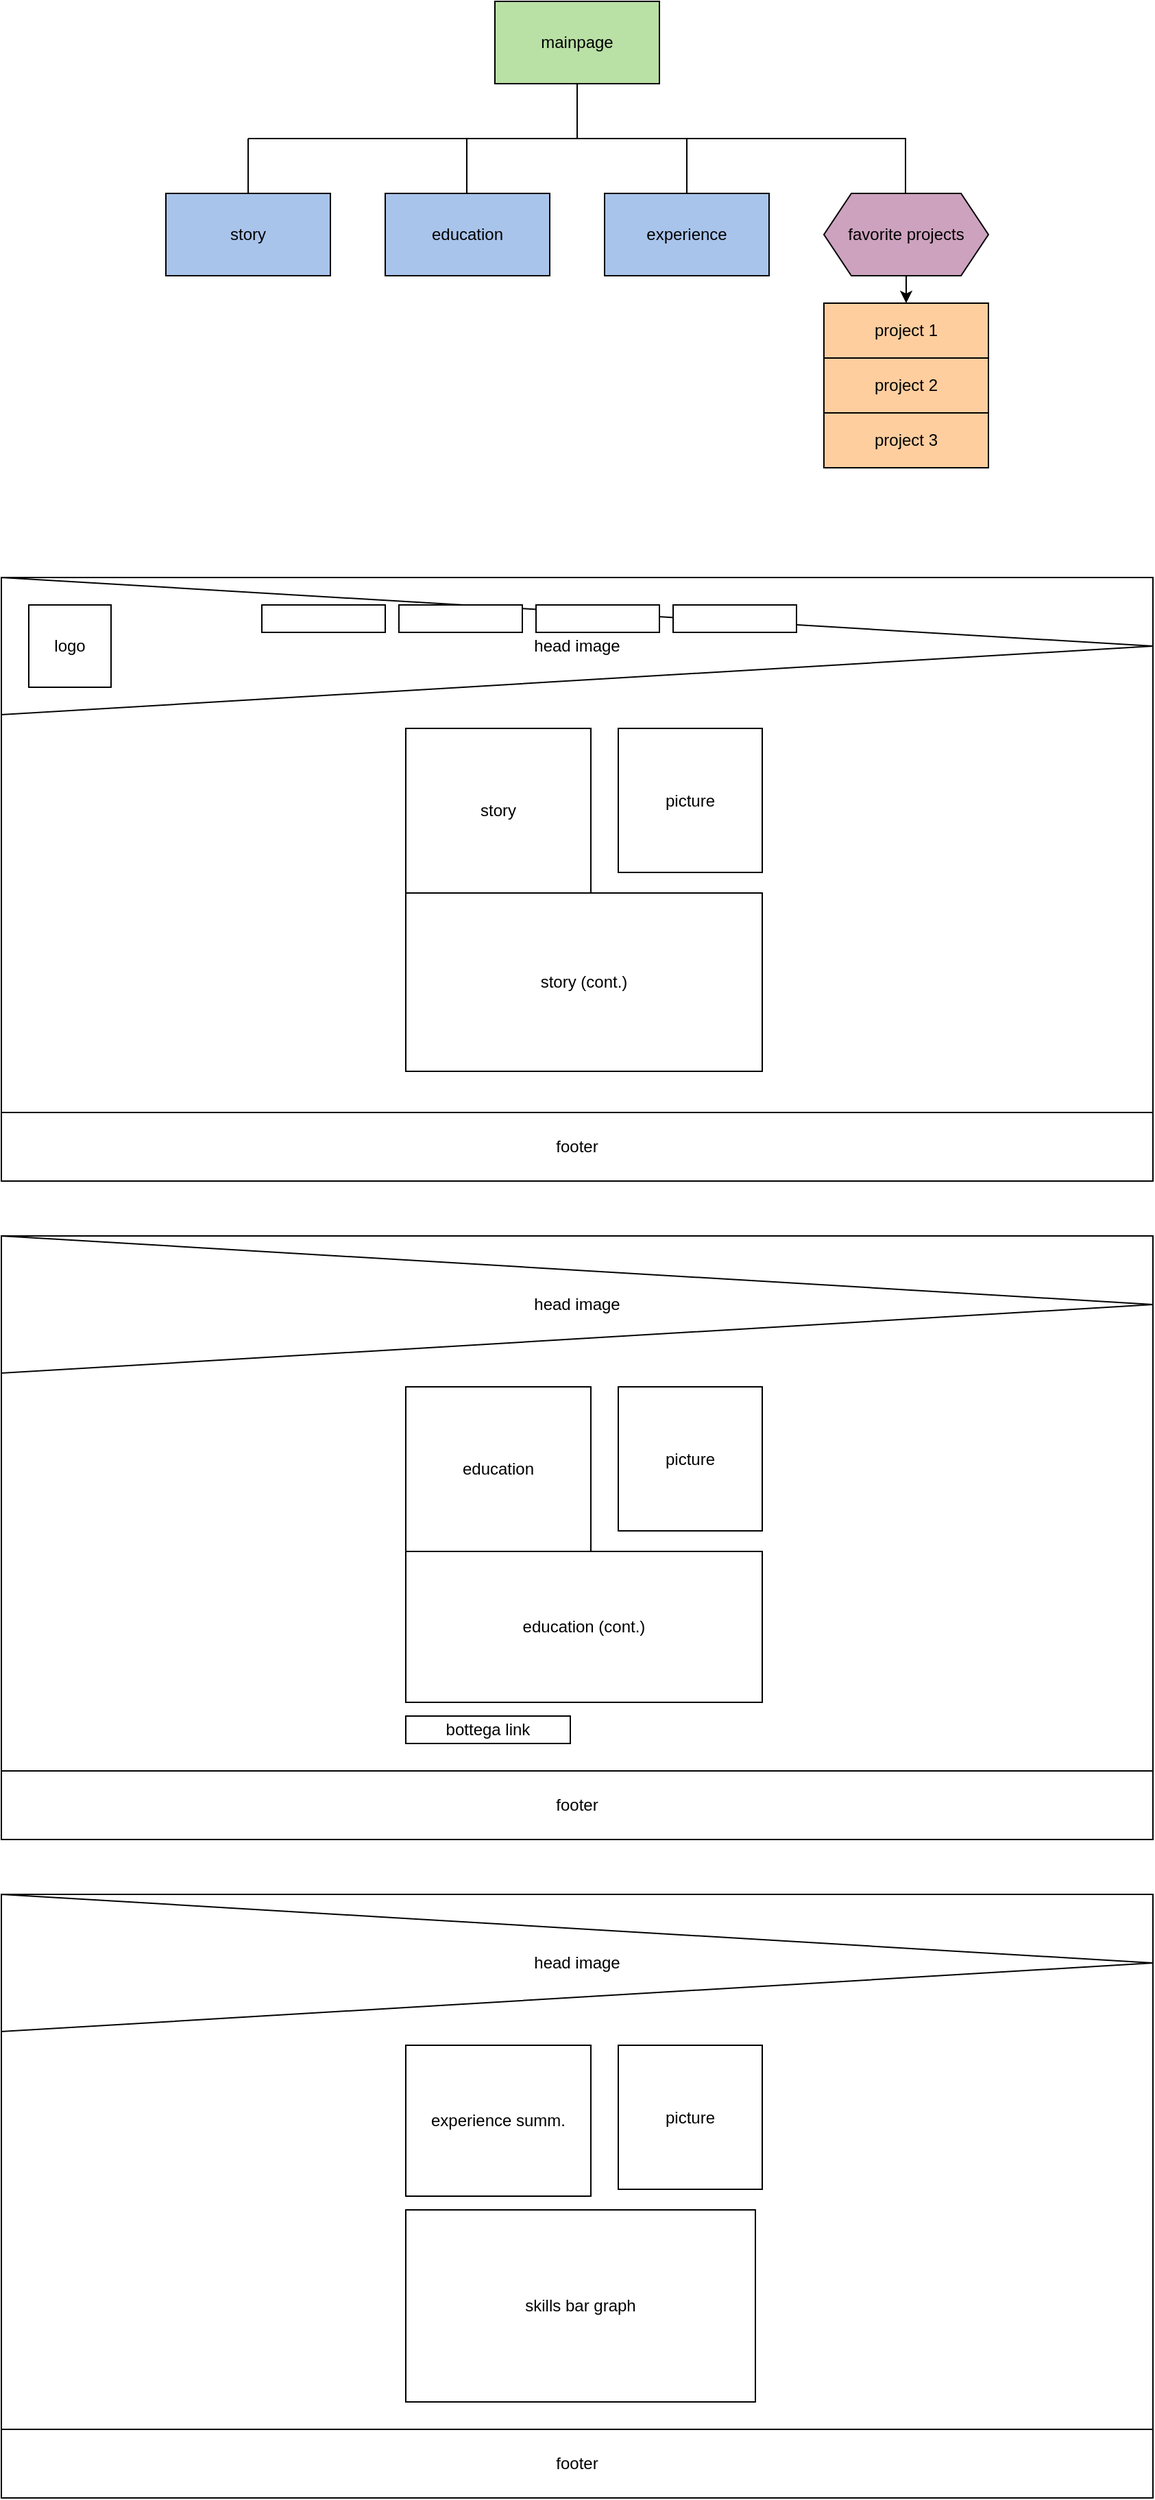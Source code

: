 <mxfile version="16.4.6" type="github">
  <diagram id="3Xu3PX2hSf2uCfYYJWNC" name="Page-1">
    <mxGraphModel dx="1422" dy="832" grid="1" gridSize="10" guides="1" tooltips="1" connect="1" arrows="1" fold="1" page="1" pageScale="1" pageWidth="850" pageHeight="1100" math="0" shadow="0">
      <root>
        <mxCell id="0" />
        <mxCell id="1" parent="0" />
        <mxCell id="Hs-NzCZHBLh_AGbxA8DQ-1" value="mainpage" style="rounded=0;whiteSpace=wrap;html=1;fillColor=#B9E0A5;" vertex="1" parent="1">
          <mxGeometry x="360" y="100" width="120" height="60" as="geometry" />
        </mxCell>
        <mxCell id="Hs-NzCZHBLh_AGbxA8DQ-3" value="experience" style="rounded=0;whiteSpace=wrap;html=1;fillColor=#A9C4EB;" vertex="1" parent="1">
          <mxGeometry x="440" y="240" width="120" height="60" as="geometry" />
        </mxCell>
        <mxCell id="Hs-NzCZHBLh_AGbxA8DQ-4" value="story" style="rounded=0;whiteSpace=wrap;html=1;fillColor=#A9C4EB;" vertex="1" parent="1">
          <mxGeometry x="120" y="240" width="120" height="60" as="geometry" />
        </mxCell>
        <mxCell id="Hs-NzCZHBLh_AGbxA8DQ-5" value="education" style="rounded=0;whiteSpace=wrap;html=1;fillColor=#A9C4EB;" vertex="1" parent="1">
          <mxGeometry x="280" y="240" width="120" height="60" as="geometry" />
        </mxCell>
        <mxCell id="Hs-NzCZHBLh_AGbxA8DQ-18" style="edgeStyle=orthogonalEdgeStyle;rounded=0;orthogonalLoop=1;jettySize=auto;html=1;exitX=0.5;exitY=1;exitDx=0;exitDy=0;entryX=0.5;entryY=0;entryDx=0;entryDy=0;" edge="1" parent="1" source="Hs-NzCZHBLh_AGbxA8DQ-6" target="Hs-NzCZHBLh_AGbxA8DQ-7">
          <mxGeometry relative="1" as="geometry" />
        </mxCell>
        <mxCell id="Hs-NzCZHBLh_AGbxA8DQ-6" value="favorite projects" style="shape=hexagon;perimeter=hexagonPerimeter2;whiteSpace=wrap;html=1;fixedSize=1;fillColor=#CDA2BE;" vertex="1" parent="1">
          <mxGeometry x="600" y="240" width="120" height="60" as="geometry" />
        </mxCell>
        <mxCell id="Hs-NzCZHBLh_AGbxA8DQ-7" value="project 1" style="rounded=0;whiteSpace=wrap;html=1;fillColor=#FFCE9F;" vertex="1" parent="1">
          <mxGeometry x="600" y="320" width="120" height="40" as="geometry" />
        </mxCell>
        <mxCell id="Hs-NzCZHBLh_AGbxA8DQ-8" value="project 2" style="rounded=0;whiteSpace=wrap;html=1;fillColor=#FFCE9F;" vertex="1" parent="1">
          <mxGeometry x="600" y="360" width="120" height="40" as="geometry" />
        </mxCell>
        <mxCell id="Hs-NzCZHBLh_AGbxA8DQ-9" value="project 3" style="rounded=0;whiteSpace=wrap;html=1;fillColor=#FFCE9F;" vertex="1" parent="1">
          <mxGeometry x="600" y="400" width="120" height="40" as="geometry" />
        </mxCell>
        <mxCell id="Hs-NzCZHBLh_AGbxA8DQ-12" value="" style="endArrow=none;html=1;rounded=0;entryX=0.5;entryY=1;entryDx=0;entryDy=0;" edge="1" parent="1" target="Hs-NzCZHBLh_AGbxA8DQ-1">
          <mxGeometry width="50" height="50" relative="1" as="geometry">
            <mxPoint x="420" y="200" as="sourcePoint" />
            <mxPoint x="450" y="400" as="targetPoint" />
          </mxGeometry>
        </mxCell>
        <mxCell id="Hs-NzCZHBLh_AGbxA8DQ-13" value="" style="endArrow=none;html=1;rounded=0;" edge="1" parent="1">
          <mxGeometry width="50" height="50" relative="1" as="geometry">
            <mxPoint x="180" y="200" as="sourcePoint" />
            <mxPoint x="660" y="200" as="targetPoint" />
            <Array as="points">
              <mxPoint x="430" y="200" />
            </Array>
          </mxGeometry>
        </mxCell>
        <mxCell id="Hs-NzCZHBLh_AGbxA8DQ-14" value="" style="endArrow=none;html=1;rounded=0;entryX=0.5;entryY=0;entryDx=0;entryDy=0;" edge="1" parent="1" target="Hs-NzCZHBLh_AGbxA8DQ-4">
          <mxGeometry width="50" height="50" relative="1" as="geometry">
            <mxPoint x="180" y="200" as="sourcePoint" />
            <mxPoint x="450" y="400" as="targetPoint" />
          </mxGeometry>
        </mxCell>
        <mxCell id="Hs-NzCZHBLh_AGbxA8DQ-15" value="" style="endArrow=none;html=1;rounded=0;entryX=0.5;entryY=0;entryDx=0;entryDy=0;" edge="1" parent="1">
          <mxGeometry width="50" height="50" relative="1" as="geometry">
            <mxPoint x="339.5" y="200" as="sourcePoint" />
            <mxPoint x="339.5" y="240" as="targetPoint" />
          </mxGeometry>
        </mxCell>
        <mxCell id="Hs-NzCZHBLh_AGbxA8DQ-16" value="" style="endArrow=none;html=1;rounded=0;entryX=0.5;entryY=0;entryDx=0;entryDy=0;" edge="1" parent="1" target="Hs-NzCZHBLh_AGbxA8DQ-3">
          <mxGeometry width="50" height="50" relative="1" as="geometry">
            <mxPoint x="500" y="200" as="sourcePoint" />
            <mxPoint x="200" y="260" as="targetPoint" />
          </mxGeometry>
        </mxCell>
        <mxCell id="Hs-NzCZHBLh_AGbxA8DQ-17" value="" style="endArrow=none;html=1;rounded=0;entryX=0.5;entryY=0;entryDx=0;entryDy=0;" edge="1" parent="1">
          <mxGeometry width="50" height="50" relative="1" as="geometry">
            <mxPoint x="659.5" y="200" as="sourcePoint" />
            <mxPoint x="659.5" y="240" as="targetPoint" />
          </mxGeometry>
        </mxCell>
        <mxCell id="Hs-NzCZHBLh_AGbxA8DQ-20" value="" style="rounded=0;whiteSpace=wrap;html=1;" vertex="1" parent="1">
          <mxGeometry y="520" width="840" height="440" as="geometry" />
        </mxCell>
        <mxCell id="Hs-NzCZHBLh_AGbxA8DQ-26" value="" style="rounded=0;whiteSpace=wrap;html=1;fillColor=#FFFFFF;" vertex="1" parent="1">
          <mxGeometry y="520" width="840" height="50" as="geometry" />
        </mxCell>
        <mxCell id="Hs-NzCZHBLh_AGbxA8DQ-27" value="head image" style="triangle;whiteSpace=wrap;html=1;fillColor=#FFFFFF;" vertex="1" parent="1">
          <mxGeometry y="520" width="840" height="100" as="geometry" />
        </mxCell>
        <mxCell id="Hs-NzCZHBLh_AGbxA8DQ-29" value="story (cont.)" style="rounded=0;whiteSpace=wrap;html=1;fillColor=#FFFFFF;" vertex="1" parent="1">
          <mxGeometry x="295" y="750" width="260" height="130" as="geometry" />
        </mxCell>
        <mxCell id="Hs-NzCZHBLh_AGbxA8DQ-30" value="picture" style="whiteSpace=wrap;html=1;aspect=fixed;fillColor=#FFFFFF;" vertex="1" parent="1">
          <mxGeometry x="450" y="630" width="105" height="105" as="geometry" />
        </mxCell>
        <mxCell id="Hs-NzCZHBLh_AGbxA8DQ-31" value="story" style="rounded=0;whiteSpace=wrap;html=1;fillColor=#FFFFFF;" vertex="1" parent="1">
          <mxGeometry x="295" y="630" width="135" height="120" as="geometry" />
        </mxCell>
        <mxCell id="Hs-NzCZHBLh_AGbxA8DQ-32" value="footer" style="rounded=0;whiteSpace=wrap;html=1;fillColor=#FFFFFF;" vertex="1" parent="1">
          <mxGeometry y="910" width="840" height="50" as="geometry" />
        </mxCell>
        <mxCell id="Hs-NzCZHBLh_AGbxA8DQ-33" value="" style="rounded=0;whiteSpace=wrap;html=1;" vertex="1" parent="1">
          <mxGeometry y="1000" width="840" height="440" as="geometry" />
        </mxCell>
        <mxCell id="Hs-NzCZHBLh_AGbxA8DQ-34" value="" style="rounded=0;whiteSpace=wrap;html=1;fillColor=#FFFFFF;" vertex="1" parent="1">
          <mxGeometry y="1000" width="840" height="50" as="geometry" />
        </mxCell>
        <mxCell id="Hs-NzCZHBLh_AGbxA8DQ-35" value="head image" style="triangle;whiteSpace=wrap;html=1;fillColor=#FFFFFF;" vertex="1" parent="1">
          <mxGeometry y="1000" width="840" height="100" as="geometry" />
        </mxCell>
        <mxCell id="Hs-NzCZHBLh_AGbxA8DQ-36" value="education (cont.)" style="rounded=0;whiteSpace=wrap;html=1;fillColor=#FFFFFF;" vertex="1" parent="1">
          <mxGeometry x="295" y="1230" width="260" height="110" as="geometry" />
        </mxCell>
        <mxCell id="Hs-NzCZHBLh_AGbxA8DQ-37" value="picture" style="whiteSpace=wrap;html=1;aspect=fixed;fillColor=#FFFFFF;" vertex="1" parent="1">
          <mxGeometry x="450" y="1110" width="105" height="105" as="geometry" />
        </mxCell>
        <mxCell id="Hs-NzCZHBLh_AGbxA8DQ-38" value="education" style="rounded=0;whiteSpace=wrap;html=1;fillColor=#FFFFFF;" vertex="1" parent="1">
          <mxGeometry x="295" y="1110" width="135" height="120" as="geometry" />
        </mxCell>
        <mxCell id="Hs-NzCZHBLh_AGbxA8DQ-39" value="footer" style="rounded=0;whiteSpace=wrap;html=1;fillColor=#FFFFFF;" vertex="1" parent="1">
          <mxGeometry y="1390" width="840" height="50" as="geometry" />
        </mxCell>
        <mxCell id="Hs-NzCZHBLh_AGbxA8DQ-40" value="bottega link" style="rounded=0;whiteSpace=wrap;html=1;fillColor=#FFFFFF;" vertex="1" parent="1">
          <mxGeometry x="295" y="1350" width="120" height="20" as="geometry" />
        </mxCell>
        <mxCell id="Hs-NzCZHBLh_AGbxA8DQ-41" value="" style="rounded=0;whiteSpace=wrap;html=1;" vertex="1" parent="1">
          <mxGeometry y="1480" width="840" height="440" as="geometry" />
        </mxCell>
        <mxCell id="Hs-NzCZHBLh_AGbxA8DQ-42" value="" style="rounded=0;whiteSpace=wrap;html=1;fillColor=#FFFFFF;" vertex="1" parent="1">
          <mxGeometry y="1480" width="840" height="50" as="geometry" />
        </mxCell>
        <mxCell id="Hs-NzCZHBLh_AGbxA8DQ-43" value="head image" style="triangle;whiteSpace=wrap;html=1;fillColor=#FFFFFF;" vertex="1" parent="1">
          <mxGeometry y="1480" width="840" height="100" as="geometry" />
        </mxCell>
        <mxCell id="Hs-NzCZHBLh_AGbxA8DQ-45" value="picture" style="whiteSpace=wrap;html=1;aspect=fixed;fillColor=#FFFFFF;" vertex="1" parent="1">
          <mxGeometry x="450" y="1590" width="105" height="105" as="geometry" />
        </mxCell>
        <mxCell id="Hs-NzCZHBLh_AGbxA8DQ-46" value="experience summ." style="rounded=0;whiteSpace=wrap;html=1;fillColor=#FFFFFF;" vertex="1" parent="1">
          <mxGeometry x="295" y="1590" width="135" height="110" as="geometry" />
        </mxCell>
        <mxCell id="Hs-NzCZHBLh_AGbxA8DQ-47" value="footer" style="rounded=0;whiteSpace=wrap;html=1;fillColor=#FFFFFF;" vertex="1" parent="1">
          <mxGeometry y="1870" width="840" height="50" as="geometry" />
        </mxCell>
        <mxCell id="Hs-NzCZHBLh_AGbxA8DQ-48" value="skills bar graph" style="rounded=0;whiteSpace=wrap;html=1;fillColor=#FFFFFF;" vertex="1" parent="1">
          <mxGeometry x="295" y="1710" width="255" height="140" as="geometry" />
        </mxCell>
        <mxCell id="Hs-NzCZHBLh_AGbxA8DQ-49" value="" style="rounded=0;whiteSpace=wrap;html=1;fillColor=#FFFFFF;" vertex="1" parent="1">
          <mxGeometry x="190" y="540" width="90" height="20" as="geometry" />
        </mxCell>
        <mxCell id="Hs-NzCZHBLh_AGbxA8DQ-50" value="" style="rounded=0;whiteSpace=wrap;html=1;fillColor=#FFFFFF;" vertex="1" parent="1">
          <mxGeometry x="290" y="540" width="90" height="20" as="geometry" />
        </mxCell>
        <mxCell id="Hs-NzCZHBLh_AGbxA8DQ-51" value="" style="rounded=0;whiteSpace=wrap;html=1;fillColor=#FFFFFF;" vertex="1" parent="1">
          <mxGeometry x="390" y="540" width="90" height="20" as="geometry" />
        </mxCell>
        <mxCell id="Hs-NzCZHBLh_AGbxA8DQ-52" value="" style="rounded=0;whiteSpace=wrap;html=1;fillColor=#FFFFFF;" vertex="1" parent="1">
          <mxGeometry x="490" y="540" width="90" height="20" as="geometry" />
        </mxCell>
        <mxCell id="Hs-NzCZHBLh_AGbxA8DQ-53" value="logo" style="rounded=0;whiteSpace=wrap;html=1;fillColor=#FFFFFF;" vertex="1" parent="1">
          <mxGeometry x="20" y="540" width="60" height="60" as="geometry" />
        </mxCell>
      </root>
    </mxGraphModel>
  </diagram>
</mxfile>
